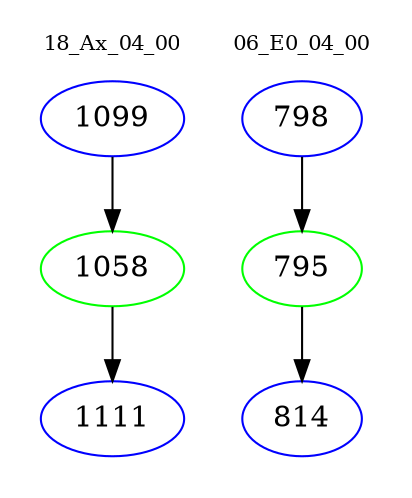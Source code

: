digraph{
subgraph cluster_0 {
color = white
label = "18_Ax_04_00";
fontsize=10;
T0_1099 [label="1099", color="blue"]
T0_1099 -> T0_1058 [color="black"]
T0_1058 [label="1058", color="green"]
T0_1058 -> T0_1111 [color="black"]
T0_1111 [label="1111", color="blue"]
}
subgraph cluster_1 {
color = white
label = "06_E0_04_00";
fontsize=10;
T1_798 [label="798", color="blue"]
T1_798 -> T1_795 [color="black"]
T1_795 [label="795", color="green"]
T1_795 -> T1_814 [color="black"]
T1_814 [label="814", color="blue"]
}
}
